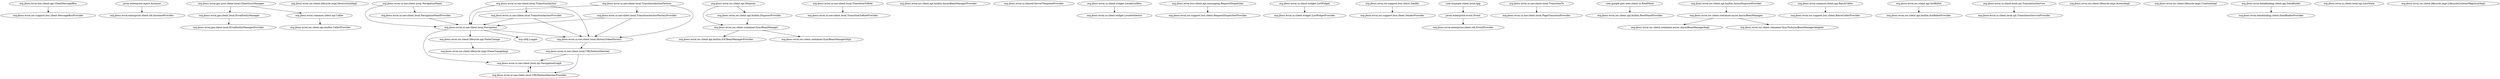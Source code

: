 //
// Generated IOC bean dependency graph in GraphViz DOT format.
//

digraph g {
  "org.jboss.errai.ioc.support.bus.client.MessageBusProvider"
  "org.jboss.errai.bus.client.api.ClientMessageBus" -> "org.jboss.errai.ioc.support.bus.client.MessageBusProvider"
  "org.jboss.errai.enterprise.client.cdi.InstanceProvider"
  "org.jboss.errai.jpa.client.local.ErraiEntityManagerProvider"
  "org.jboss.errai.jpa.client.local.ErraiEntityManager" -> "org.jboss.errai.jpa.client.local.ErraiEntityManagerProvider"
  "org.jboss.errai.ioc.client.lifecycle.impl.DestructionImpl"
  "org.jboss.errai.ui.nav.client.local.spi.NavigationGraph" -> "org.jboss.errai.ui.nav.client.local.URLPatternMatcherProvider"
  "org.jboss.errai.ui.nav.client.local.URLPatternMatcherProvider" -> "org.jboss.errai.ui.nav.client.local.spi.NavigationGraph"
  "org.jboss.errai.ui.nav.client.local.URLPatternMatcher" -> "org.jboss.errai.ui.nav.client.local.URLPatternMatcherProvider"
  "org.jboss.errai.ui.nav.client.local.URLPatternMatcher" -> "org.jboss.errai.ui.nav.client.local.spi.NavigationGraph"
  "org.jboss.errai.ui.nav.client.local.HistoryTokenFactory" -> "org.jboss.errai.ui.nav.client.local.URLPatternMatcher"
  "org.jboss.errai.ioc.client.lifecycle.impl.StateChangeImpl"
  "org.jboss.errai.ioc.client.lifecycle.api.StateChange" -> "org.jboss.errai.ioc.client.lifecycle.impl.StateChangeImpl"
  "org.slf4j.Logger"
  "org.jboss.errai.ui.nav.client.local.Navigation" -> "org.jboss.errai.ui.nav.client.local.HistoryTokenFactory"
  "org.jboss.errai.ui.nav.client.local.Navigation" -> "org.jboss.errai.ioc.client.lifecycle.api.StateChange"
  "org.jboss.errai.ui.nav.client.local.Navigation" -> "org.jboss.errai.ui.nav.client.local.spi.NavigationGraph"
  "org.jboss.errai.ui.nav.client.local.Navigation" -> "org.slf4j.Logger"
  "org.jboss.errai.ui.nav.client.local.NavigationPanelProvider" -> "org.jboss.errai.ui.nav.client.local.Navigation"
  "org.jboss.errai.ui.nav.client.local.NavigationPanel" -> "org.jboss.errai.ui.nav.client.local.NavigationPanelProvider"
  "org.jboss.errai.ui.nav.client.local.NavigationPanel" -> "org.jboss.errai.ui.nav.client.local.Navigation"
  "org.jboss.errai.ioc.client.api.builtin.IOCBeanManagerProvider"
  "org.jboss.errai.ioc.client.container.SyncBeanManagerImpl"
  "org.jboss.errai.ioc.client.container.SyncBeanManager" -> "org.jboss.errai.ioc.client.api.builtin.IOCBeanManagerProvider"
  "org.jboss.errai.ioc.client.container.SyncBeanManager" -> "org.jboss.errai.ioc.client.container.SyncBeanManagerImpl"
  "org.jboss.errai.ioc.client.api.builtin.DisposerProvider" -> "org.jboss.errai.ioc.client.container.SyncBeanManager"
  "org.jboss.errai.ui.nav.client.local.TransitionToRoleProvider"
  "org.jboss.errai.ioc.client.api.builtin.AsyncBeanManagerProvider"
  "org.jboss.errai.ui.shared.ServerTemplateProvider"
  "org.jboss.errai.ui.client.widget.LocaleSelector"
  "org.jboss.errai.ioc.support.bus.client.RequestDispatcherProvider"
  "javax.enterprise.inject.Instance" -> "org.jboss.errai.enterprise.client.cdi.InstanceProvider"
  "org.jboss.errai.ui.client.widget.ListWidgetProvider"
  "org.jboss.errai.ui.client.widget.ListWidget" -> "org.jboss.errai.ui.client.widget.ListWidgetProvider"
  "org.jboss.errai.ioc.client.api.builtin.CallerProvider"
  "org.jboss.errai.ioc.support.bus.client.SenderProvider"
  "org.jboss.errai.enterprise.client.cdi.EventProvider"
  "org.jboss.errai.ioc.support.bus.client.Sender" -> "org.jboss.errai.ioc.support.bus.client.SenderProvider"
  "org.jboss.errai.ui.nav.client.local.PageTransitionProvider"
  "org.jboss.errai.ioc.client.api.builtin.RootPanelProvider"
  "com.google.gwt.user.client.ui.RootPanel" -> "org.jboss.errai.ioc.client.api.builtin.RootPanelProvider"
  "org.jboss.errai.ui.nav.client.local.TransitionAnchorFactoryProvider" -> "org.jboss.errai.ui.nav.client.local.HistoryTokenFactory"
  "org.jboss.errai.ui.nav.client.local.TransitionAnchorFactoryProvider" -> "org.jboss.errai.ui.nav.client.local.Navigation"
  "org.jboss.errai.ui.nav.client.local.TransitionAnchorFactory" -> "org.jboss.errai.ui.nav.client.local.HistoryTokenFactory"
  "org.jboss.errai.ui.nav.client.local.TransitionAnchorFactory" -> "org.jboss.errai.ui.nav.client.local.Navigation"
  "org.jboss.errai.ui.nav.client.local.TransitionAnchorFactory" -> "org.jboss.errai.ui.nav.client.local.TransitionAnchorFactoryProvider"
  "org.jboss.errai.ui.nav.client.local.TransitionTo" -> "org.jboss.errai.ui.nav.client.local.PageTransitionProvider"
  "org.jboss.errai.common.client.api.Caller" -> "org.jboss.errai.ioc.client.api.builtin.CallerProvider"
  "org.jboss.errai.ioc.client.container.async.AsyncBeanManagerImpl"
  "org.jboss.errai.ioc.client.container.SyncToAsyncBeanManagerAdapter"
  "org.jboss.errai.ioc.client.container.async.AsyncBeanManager" -> "org.jboss.errai.ioc.client.container.async.AsyncBeanManagerImpl"
  "org.jboss.errai.ioc.client.container.async.AsyncBeanManager" -> "org.jboss.errai.ioc.client.container.SyncToAsyncBeanManagerAdapter"
  "org.jboss.errai.ioc.client.api.builtin.AsyncDisposerProvider" -> "org.jboss.errai.ioc.client.container.async.AsyncBeanManager"
  "org.jboss.errai.bus.client.api.messaging.RequestDispatcher" -> "org.jboss.errai.ioc.support.bus.client.RequestDispatcherProvider"
  "org.jboss.errai.ioc.support.bus.client.BatchCallerProvider"
  "org.jboss.errai.jpa.sync.client.local.ClientSyncManager" -> "org.jboss.errai.jpa.client.local.ErraiEntityManager"
  "org.jboss.errai.jpa.sync.client.local.ClientSyncManager" -> "org.jboss.errai.common.client.api.Caller"
  "org.jboss.errai.ui.nav.client.local.TransitionAnchorProvider" -> "org.jboss.errai.ui.nav.client.local.HistoryTokenFactory"
  "org.jboss.errai.ui.nav.client.local.TransitionAnchorProvider" -> "org.jboss.errai.ui.nav.client.local.Navigation"
  "org.jboss.errai.ui.nav.client.local.TransitionAnchor" -> "org.jboss.errai.ui.nav.client.local.HistoryTokenFactory"
  "org.jboss.errai.ui.nav.client.local.TransitionAnchor" -> "org.jboss.errai.ui.nav.client.local.Navigation"
  "org.jboss.errai.ui.nav.client.local.TransitionAnchor" -> "org.jboss.errai.ui.nav.client.local.TransitionAnchorProvider"
  "org.jboss.errai.ioc.client.api.builtin.InitBallotProvider"
  "org.jboss.errai.ui.client.local.spi.TranslationServiceProvider"
  "org.jboss.errai.common.client.api.BatchCaller" -> "org.jboss.errai.ioc.support.bus.client.BatchCallerProvider"
  "org.jboss.errai.ui.nav.client.local.TransitionToRole" -> "org.jboss.errai.ui.nav.client.local.TransitionToRoleProvider"
  "org.jboss.errai.ioc.client.lifecycle.impl.AccessImpl"
  "org.jboss.errai.ioc.client.lifecycle.impl.CreationImpl"
  "javax.enterprise.event.Event" -> "org.jboss.errai.enterprise.client.cdi.EventProvider"
  "org.jboss.errai.ui.client.local.spi.TranslationService" -> "org.jboss.errai.ui.client.local.spi.TranslationServiceProvider"
  "org.jboss.errai.databinding.client.DataBinderProvider"
  "org.jboss.errai.databinding.client.api.DataBinder" -> "org.jboss.errai.databinding.client.DataBinderProvider"
  "org.jboss.errai.ui.client.local.spi.LessStyle"
  "org.jboss.errai.ioc.client.api.Disposer" -> "org.jboss.errai.ioc.client.api.builtin.DisposerProvider"
  "org.jboss.errai.ioc.client.api.Disposer" -> "org.jboss.errai.ioc.client.container.SyncBeanManager"
  "com.example.client.local.App" -> "javax.enterprise.event.Event"
  "org.jboss.errai.ui.client.widget.LocaleListBox" -> "org.jboss.errai.ui.client.widget.LocaleSelector"
  "org.jboss.errai.ioc.client.api.InitBallot" -> "org.jboss.errai.ioc.client.api.builtin.InitBallotProvider"
  "org.jboss.errai.ioc.client.lifecycle.impl.LifecycleListenerRegistrarImpl"
}